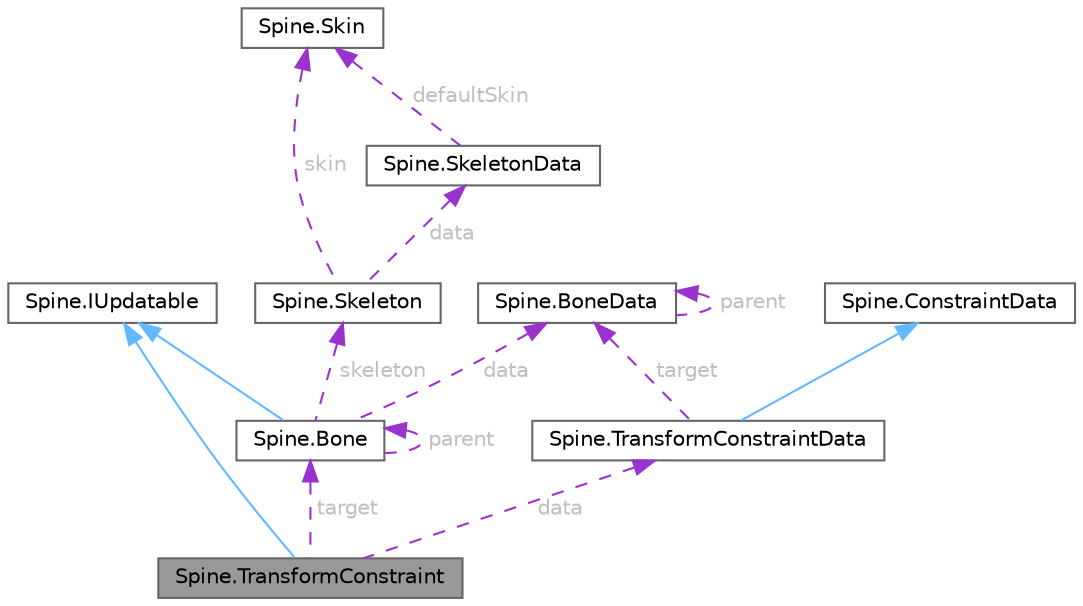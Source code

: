 digraph "Spine.TransformConstraint"
{
 // LATEX_PDF_SIZE
  bgcolor="transparent";
  edge [fontname=Helvetica,fontsize=10,labelfontname=Helvetica,labelfontsize=10];
  node [fontname=Helvetica,fontsize=10,shape=box,height=0.2,width=0.4];
  Node1 [id="Node000001",label="Spine.TransformConstraint",height=0.2,width=0.4,color="gray40", fillcolor="grey60", style="filled", fontcolor="black",tooltip=" "];
  Node2 -> Node1 [id="edge14_Node000001_Node000002",dir="back",color="steelblue1",style="solid",tooltip=" "];
  Node2 [id="Node000002",label="Spine.IUpdatable",height=0.2,width=0.4,color="gray40", fillcolor="white", style="filled",URL="$interface_spine_1_1_i_updatable.html",tooltip="The interface for items updated by Skeleton.UpdateWorldTransform(Physics)."];
  Node3 -> Node1 [id="edge15_Node000001_Node000003",dir="back",color="darkorchid3",style="dashed",tooltip=" ",label=" data",fontcolor="grey" ];
  Node3 [id="Node000003",label="Spine.TransformConstraintData",height=0.2,width=0.4,color="gray40", fillcolor="white", style="filled",URL="$class_spine_1_1_transform_constraint_data.html",tooltip=" "];
  Node4 -> Node3 [id="edge16_Node000003_Node000004",dir="back",color="steelblue1",style="solid",tooltip=" "];
  Node4 [id="Node000004",label="Spine.ConstraintData",height=0.2,width=0.4,color="gray40", fillcolor="white", style="filled",URL="$class_spine_1_1_constraint_data.html",tooltip="The base class for all constraint datas."];
  Node5 -> Node3 [id="edge17_Node000003_Node000005",dir="back",color="darkorchid3",style="dashed",tooltip=" ",label=" target",fontcolor="grey" ];
  Node5 [id="Node000005",label="Spine.BoneData",height=0.2,width=0.4,color="gray40", fillcolor="white", style="filled",URL="$class_spine_1_1_bone_data.html",tooltip=" "];
  Node5 -> Node5 [id="edge18_Node000005_Node000005",dir="back",color="darkorchid3",style="dashed",tooltip=" ",label=" parent",fontcolor="grey" ];
  Node6 -> Node1 [id="edge19_Node000001_Node000006",dir="back",color="darkorchid3",style="dashed",tooltip=" ",label=" target",fontcolor="grey" ];
  Node6 [id="Node000006",label="Spine.Bone",height=0.2,width=0.4,color="gray40", fillcolor="white", style="filled",URL="$class_spine_1_1_bone.html",tooltip="Stores a bone's current pose."];
  Node2 -> Node6 [id="edge20_Node000006_Node000002",dir="back",color="steelblue1",style="solid",tooltip=" "];
  Node5 -> Node6 [id="edge21_Node000006_Node000005",dir="back",color="darkorchid3",style="dashed",tooltip=" ",label=" data",fontcolor="grey" ];
  Node7 -> Node6 [id="edge22_Node000006_Node000007",dir="back",color="darkorchid3",style="dashed",tooltip=" ",label=" skeleton",fontcolor="grey" ];
  Node7 [id="Node000007",label="Spine.Skeleton",height=0.2,width=0.4,color="gray40", fillcolor="white", style="filled",URL="$class_spine_1_1_skeleton.html",tooltip=" "];
  Node8 -> Node7 [id="edge23_Node000007_Node000008",dir="back",color="darkorchid3",style="dashed",tooltip=" ",label=" data",fontcolor="grey" ];
  Node8 [id="Node000008",label="Spine.SkeletonData",height=0.2,width=0.4,color="gray40", fillcolor="white", style="filled",URL="$class_spine_1_1_skeleton_data.html",tooltip="Stores the setup pose and all of the stateless data for a skeleton."];
  Node9 -> Node8 [id="edge24_Node000008_Node000009",dir="back",color="darkorchid3",style="dashed",tooltip=" ",label=" defaultSkin",fontcolor="grey" ];
  Node9 [id="Node000009",label="Spine.Skin",height=0.2,width=0.4,color="gray40", fillcolor="white", style="filled",URL="$class_spine_1_1_skin.html",tooltip="Stores attachments by slot index and attachment name."];
  Node9 -> Node7 [id="edge25_Node000007_Node000009",dir="back",color="darkorchid3",style="dashed",tooltip=" ",label=" skin",fontcolor="grey" ];
  Node6 -> Node6 [id="edge26_Node000006_Node000006",dir="back",color="darkorchid3",style="dashed",tooltip=" ",label=" parent",fontcolor="grey" ];
}
